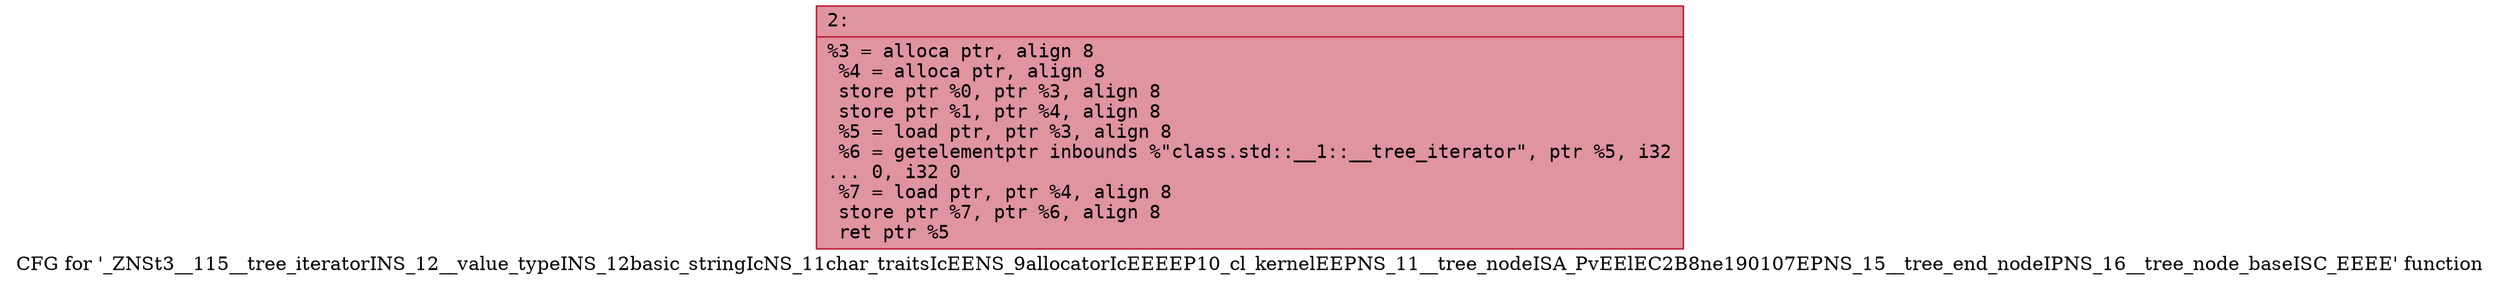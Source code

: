 digraph "CFG for '_ZNSt3__115__tree_iteratorINS_12__value_typeINS_12basic_stringIcNS_11char_traitsIcEENS_9allocatorIcEEEEP10_cl_kernelEEPNS_11__tree_nodeISA_PvEElEC2B8ne190107EPNS_15__tree_end_nodeIPNS_16__tree_node_baseISC_EEEE' function" {
	label="CFG for '_ZNSt3__115__tree_iteratorINS_12__value_typeINS_12basic_stringIcNS_11char_traitsIcEENS_9allocatorIcEEEEP10_cl_kernelEEPNS_11__tree_nodeISA_PvEElEC2B8ne190107EPNS_15__tree_end_nodeIPNS_16__tree_node_baseISC_EEEE' function";

	Node0x6000013837a0 [shape=record,color="#b70d28ff", style=filled, fillcolor="#b70d2870" fontname="Courier",label="{2:\l|  %3 = alloca ptr, align 8\l  %4 = alloca ptr, align 8\l  store ptr %0, ptr %3, align 8\l  store ptr %1, ptr %4, align 8\l  %5 = load ptr, ptr %3, align 8\l  %6 = getelementptr inbounds %\"class.std::__1::__tree_iterator\", ptr %5, i32\l... 0, i32 0\l  %7 = load ptr, ptr %4, align 8\l  store ptr %7, ptr %6, align 8\l  ret ptr %5\l}"];
}

